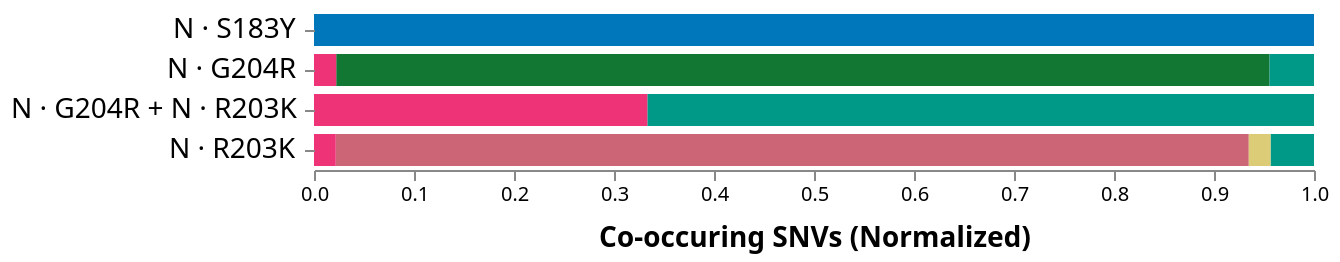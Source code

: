 {
  "$schema": "https://vega.github.io/schema/vega/v5.json",
  "description": "A basic stacked bar chart example.",
  "width": 500,
  "padding": 5,
  "autosize": "pad",

  "signals": [
    { "name": "combiLabelsSignal", "update": "data('combi_labels')" },
    { "name": "rangeStep", "value": 20 },
    { "name": "innerPadding", "value": 0.2 },
    { "name": "outerPadding", "value": 0.1 },
    { "name": "stackOffset", "value": "normalize" },
    { "name": "xLabel", "value": "Co-occuring SNVs (Normalized)" },
    { "name": "xFormat", "value": "s" },
    {
      "name": "hoverGroup",
      "value": null,
      "on": [
        {
          "events": "rect:mouseover!",
          "update": "{group: datum.snv}"
        },
        {
          "events": "rect:mouseout!",
          "update": "null"
        }
      ]
    },
    { "name": "height", "update": "yExtent[1]" },
    {
      "name": "clearGroup",
      "value": true,
      "comment": "If clicking on anything but a combi bar, then clear the selection (by clearing the 'selection' data object)",
      "on": [
        {
          "events": "mouseup[!event.item]",
          "update": "true",
          "force": true
        }
      ]
    },
    {
      "name": "shiftGroup",
      "value": false,
      "comment": "Track whether or not the shift key is pressed. Used to select multiple combis by holding down shift before clicking",
      "on": [
        {
          "events": "@combibars:click",
          "update": "event.shiftKey",
          "force": true
        },
        {
          "events": "@yAxisLabels:click",
          "update": "event.shiftKey",
          "force": true
        }
      ]
    },
    {
      "name": "clickedGroups",
      "value": null,
      "comment": "Track clicks on the combi bars, for selection purposes",
      "on": [
        {
          "events": "@combibars:click",
          "update": "{group: datum.snv}",
          "force": true
        },
        {
          "events": "@yAxisLabels:click",
          "update": "{group: datum.value}",
          "force": true
        }
      ]
    }
  ],

  "data": [
    {
      "name": "selectedGroups",
      "values": [
        {"group": "N|62|E|V"}
      ],
      "on": [
        { "trigger": "clearGroup", "remove": true },
        { "trigger": "!shiftGroup", "remove": true },
        { "trigger": "!shiftGroup && clickedGroups", "insert": "clickedGroups" },
        { "trigger": "shiftGroup && clickedGroups", "toggle": "clickedGroups" }
      ]
    },
    {
      "name": "cooccurrence_data",
      "format": {
        "parse": {
          "combi": "string",
          "combiName": "string",
          "snv": "string",
          "count": "number",
          "snvName": "string"
        }
      },
      "values": [{"combi":"N|183|S|Y","combiName":"N · S183Y","snv":"N|147|G|S","snvName":"N · G147S","color":"#0077bb","count":1},{"combi":"N|204|G|R","combiName":"N · G204R","snv":"N|203|R|K","snvName":"N · R203K","color":"#117733","count":42},{"combi":"N|204|G|R","combiName":"N · G204R","snv":"N|366|T|I","snvName":"N · T366I","color":"#009988","count":2},{"combi":"N|204|G|R","combiName":"N · G204R","snv":"N|151|P|S","snvName":"N · P151S","color":"#ee3377","count":1},{"combi":"N|204|G|R + N|203|R|K","combiName":"N · G204R + N · R203K","snv":"N|366|T|I","snvName":"N · T366I","color":"#009988","count":2},{"combi":"N|204|G|R + N|203|R|K","combiName":"N · G204R + N · R203K","snv":"N|151|P|S","snvName":"N · P151S","color":"#ee3377","count":1},{"combi":"N|203|R|K","combiName":"N · R203K","snv":"N|204|G|R","snvName":"N · G204R","color":"#cc6677","count":42},{"combi":"N|203|R|K","combiName":"N · R203K","snv":"N|366|T|I","snvName":"N · T366I","color":"#009988","count":2},{"combi":"N|203|R|K","combiName":"N · R203K","snv":"N|151|P|S","snvName":"N · P151S","color":"#ee3377","count":1},{"combi":"N|203|R|K","combiName":"N · R203K","snv":"N|232|S|T","snvName":"N · S232T","color":"#ddcc77","count":1}],
      "transform": [
        {
          "type": "stack",
          "groupby": ["combi"],
          "sort": { "field": "snv" },
          "field": "count",
          "offset": { "signal": "stackOffset" }
        }
      ]
    },
    {
      "name": "combi_bars",
      "source": "cooccurrence_data",
      "transform": [
        {
          "type": "aggregate",
          "groupby": ["combi", "combiName"]
        },
        {
          "type": "formula",
          "as": "span",
          "expr": "rangeStep * bandspace(1, innerPadding, outerPadding)"
        },
        {
          "type": "stack",
          "field": "span"
        },
        {
          "type": "extent",
          "field": "y1",
          "signal": "yExtent"
        }
      ]
    },
    {
      "name": "combi_labels",
      "source": "combi_bars",
      "transform": [
        { "type": "project", "fields": ["combiName"] }
      ]
    }
  ],

  "scales": [
    {
      "name": "yscale",
      "type": "band",
      "round": true,
      "range": { "step": { "signal": "rangeStep" } },
      "domain": { "data": "combi_bars", "field": "combi" },
      "paddingInner": { "signal": "innerPadding" },
      "paddingOuter": { "signal": "outerPadding" }
    },
    {
      "name": "xscale",
      "type": "linear",
      "range": "width",
      "nice": true,
      "zero": true,
      "domain": { "data": "cooccurrence_data", "field": "y1" }
    },
    {
      "name": "yLabels",
      "type": "ordinal",
      "domain": {"data": "combi_bars", "field": "combi"},
      "range": {"signal": "combiLabelsSignal"}
    }
  ],

  "axes": [
    {
      "orient": "bottom",
      "scale": "xscale",
      "zindex": 1,
      "format": { "signal": "xFormat" },

      "title": { "signal": "xLabel" },
      "titleFontSize": 14,
      "titlePadding": 10
    },
    {
      "orient": "left",
      "scale": "yscale",
      "domain": false,
      "zindex": 1,
      "labelFontSize": 14,
      "labelLimit": 400,
      "labelPadding": 4,

      "encode": {
        "labels": {
          "name": "yAxisLabels",
          "interactive": true,
          "update": {
            "text": {"signal": "scale('yLabels', datum.value).combiName"},
            "opacity": { "value": 1.0 }
          },
          "hover": {
            "opacity": { "value": 0.6 }
          }
        }
      }
    }
  ],

  "marks": [
    {
      "name": "layer0",
      "type": "group",
      "encode": {
        "update": {
          "width": {"signal": "width"},
          "height": {"signal": "height"}
        }
      },
      "marks": [
        {
          "name": "combibars",
          "type": "rect",
          "from": { "data": "cooccurrence_data" },
          "encode": {
            "enter": {
              "strokeWidth": { "value": 2 },
              "fill": {"field": "color"}
            },
            "update": {
              "tooltip": {
                "signal": "{title: datum.snvName, 'Co-occurs with': datum.combiName, 'Count': datum.count}"
              },
              "y": { "scale": "yscale", "field": "combi" },
              "height": { "scale": "yscale", "band": 1 },
              "x": { "scale": "xscale", "field": "y1" },
              "x2": { "scale": "xscale", "field": "y0" },
              "fillOpacity": [
                {
                  "test": "hoverGroup && hoverGroup.group == datum.snv",
                  "value": 0.7
                },
                { "value": 1.0 }
              ],
              "stroke": [
                {
                  "test": "hoverGroup && hoverGroup.group == datum.snv",
                  "value": "#333"
                },
                { "value": "transparent" }
              ],
              "zindex": [
                {
                  "test": "hoverGroup && hoverGroup.group == datum.snv",
                  "value": 3
                },
                { "value": 1 }
              ]
            }
          }
        }
      ]
    }
  ]
}
